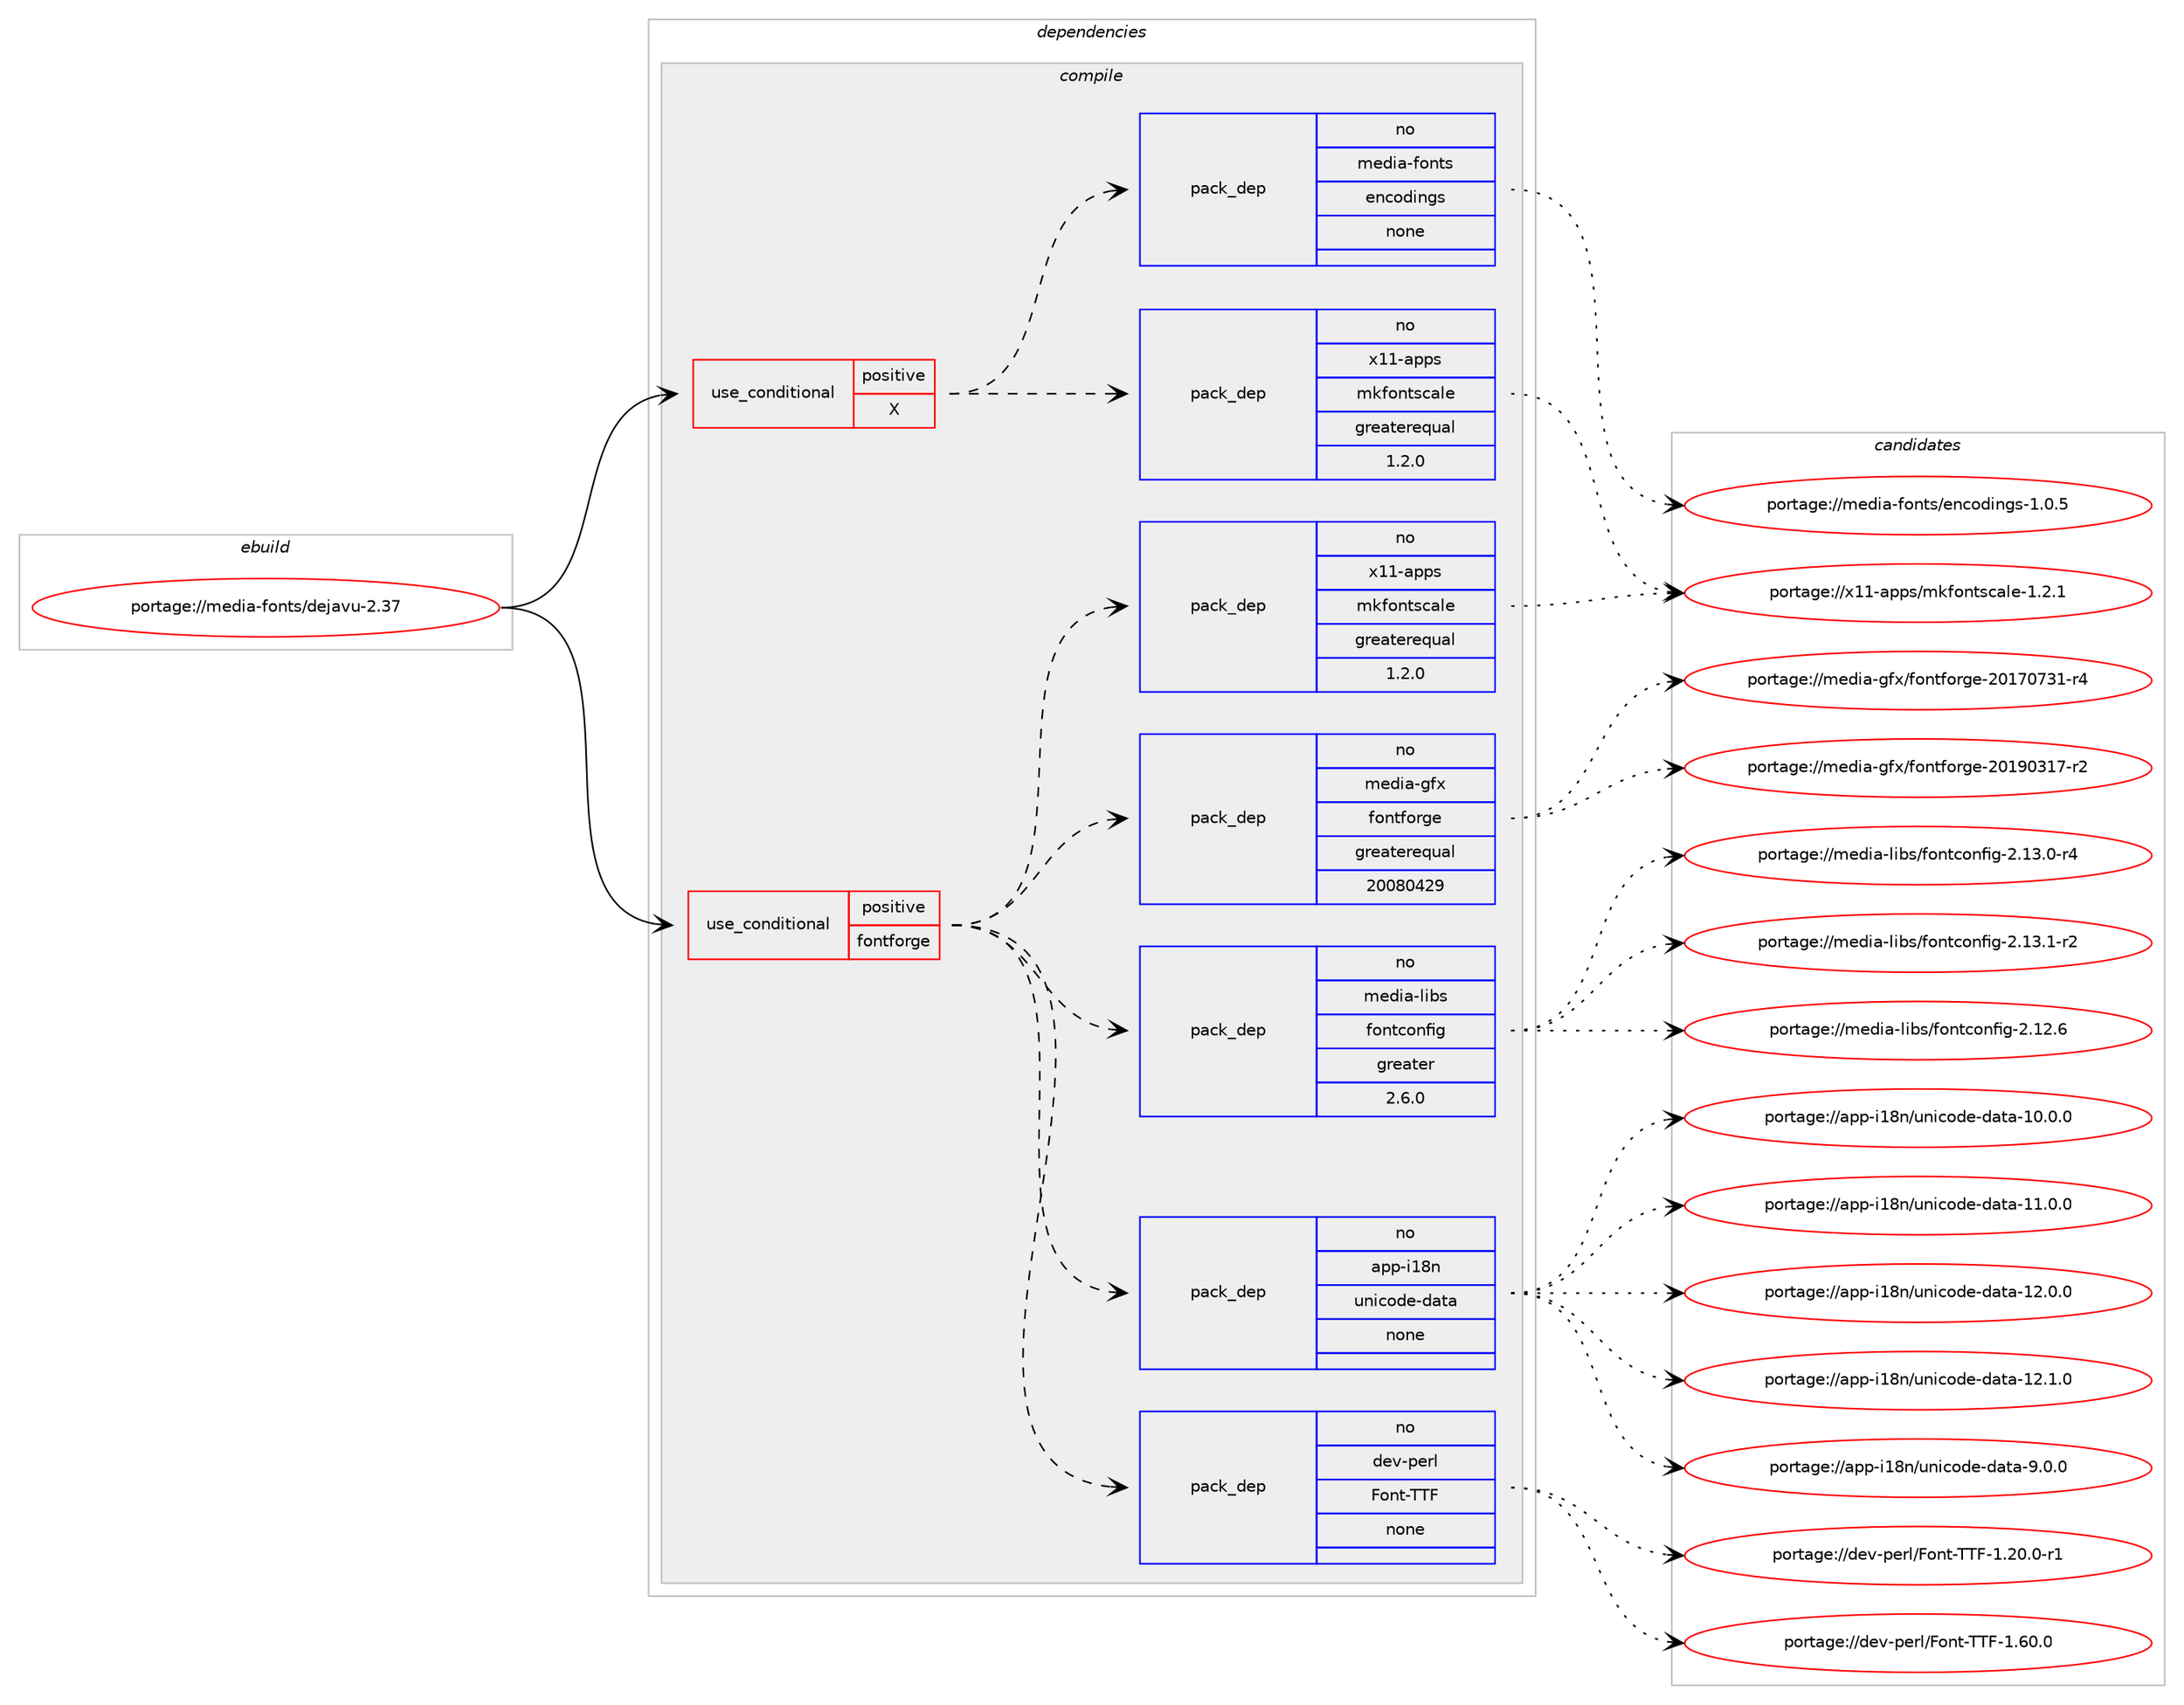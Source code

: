 digraph prolog {

# *************
# Graph options
# *************

newrank=true;
concentrate=true;
compound=true;
graph [rankdir=LR,fontname=Helvetica,fontsize=10,ranksep=1.5];#, ranksep=2.5, nodesep=0.2];
edge  [arrowhead=vee];
node  [fontname=Helvetica,fontsize=10];

# **********
# The ebuild
# **********

subgraph cluster_leftcol {
color=gray;
rank=same;
label=<<i>ebuild</i>>;
id [label="portage://media-fonts/dejavu-2.37", color=red, width=4, href="../media-fonts/dejavu-2.37.svg"];
}

# ****************
# The dependencies
# ****************

subgraph cluster_midcol {
color=gray;
label=<<i>dependencies</i>>;
subgraph cluster_compile {
fillcolor="#eeeeee";
style=filled;
label=<<i>compile</i>>;
subgraph cond77422 {
dependency309008 [label=<<TABLE BORDER="0" CELLBORDER="1" CELLSPACING="0" CELLPADDING="4"><TR><TD ROWSPAN="3" CELLPADDING="10">use_conditional</TD></TR><TR><TD>positive</TD></TR><TR><TD>X</TD></TR></TABLE>>, shape=none, color=red];
subgraph pack226616 {
dependency309009 [label=<<TABLE BORDER="0" CELLBORDER="1" CELLSPACING="0" CELLPADDING="4" WIDTH="220"><TR><TD ROWSPAN="6" CELLPADDING="30">pack_dep</TD></TR><TR><TD WIDTH="110">no</TD></TR><TR><TD>x11-apps</TD></TR><TR><TD>mkfontscale</TD></TR><TR><TD>greaterequal</TD></TR><TR><TD>1.2.0</TD></TR></TABLE>>, shape=none, color=blue];
}
dependency309008:e -> dependency309009:w [weight=20,style="dashed",arrowhead="vee"];
subgraph pack226617 {
dependency309010 [label=<<TABLE BORDER="0" CELLBORDER="1" CELLSPACING="0" CELLPADDING="4" WIDTH="220"><TR><TD ROWSPAN="6" CELLPADDING="30">pack_dep</TD></TR><TR><TD WIDTH="110">no</TD></TR><TR><TD>media-fonts</TD></TR><TR><TD>encodings</TD></TR><TR><TD>none</TD></TR><TR><TD></TD></TR></TABLE>>, shape=none, color=blue];
}
dependency309008:e -> dependency309010:w [weight=20,style="dashed",arrowhead="vee"];
}
id:e -> dependency309008:w [weight=20,style="solid",arrowhead="vee"];
subgraph cond77423 {
dependency309011 [label=<<TABLE BORDER="0" CELLBORDER="1" CELLSPACING="0" CELLPADDING="4"><TR><TD ROWSPAN="3" CELLPADDING="10">use_conditional</TD></TR><TR><TD>positive</TD></TR><TR><TD>fontforge</TD></TR></TABLE>>, shape=none, color=red];
subgraph pack226618 {
dependency309012 [label=<<TABLE BORDER="0" CELLBORDER="1" CELLSPACING="0" CELLPADDING="4" WIDTH="220"><TR><TD ROWSPAN="6" CELLPADDING="30">pack_dep</TD></TR><TR><TD WIDTH="110">no</TD></TR><TR><TD>x11-apps</TD></TR><TR><TD>mkfontscale</TD></TR><TR><TD>greaterequal</TD></TR><TR><TD>1.2.0</TD></TR></TABLE>>, shape=none, color=blue];
}
dependency309011:e -> dependency309012:w [weight=20,style="dashed",arrowhead="vee"];
subgraph pack226619 {
dependency309013 [label=<<TABLE BORDER="0" CELLBORDER="1" CELLSPACING="0" CELLPADDING="4" WIDTH="220"><TR><TD ROWSPAN="6" CELLPADDING="30">pack_dep</TD></TR><TR><TD WIDTH="110">no</TD></TR><TR><TD>media-gfx</TD></TR><TR><TD>fontforge</TD></TR><TR><TD>greaterequal</TD></TR><TR><TD>20080429</TD></TR></TABLE>>, shape=none, color=blue];
}
dependency309011:e -> dependency309013:w [weight=20,style="dashed",arrowhead="vee"];
subgraph pack226620 {
dependency309014 [label=<<TABLE BORDER="0" CELLBORDER="1" CELLSPACING="0" CELLPADDING="4" WIDTH="220"><TR><TD ROWSPAN="6" CELLPADDING="30">pack_dep</TD></TR><TR><TD WIDTH="110">no</TD></TR><TR><TD>dev-perl</TD></TR><TR><TD>Font-TTF</TD></TR><TR><TD>none</TD></TR><TR><TD></TD></TR></TABLE>>, shape=none, color=blue];
}
dependency309011:e -> dependency309014:w [weight=20,style="dashed",arrowhead="vee"];
subgraph pack226621 {
dependency309015 [label=<<TABLE BORDER="0" CELLBORDER="1" CELLSPACING="0" CELLPADDING="4" WIDTH="220"><TR><TD ROWSPAN="6" CELLPADDING="30">pack_dep</TD></TR><TR><TD WIDTH="110">no</TD></TR><TR><TD>app-i18n</TD></TR><TR><TD>unicode-data</TD></TR><TR><TD>none</TD></TR><TR><TD></TD></TR></TABLE>>, shape=none, color=blue];
}
dependency309011:e -> dependency309015:w [weight=20,style="dashed",arrowhead="vee"];
subgraph pack226622 {
dependency309016 [label=<<TABLE BORDER="0" CELLBORDER="1" CELLSPACING="0" CELLPADDING="4" WIDTH="220"><TR><TD ROWSPAN="6" CELLPADDING="30">pack_dep</TD></TR><TR><TD WIDTH="110">no</TD></TR><TR><TD>media-libs</TD></TR><TR><TD>fontconfig</TD></TR><TR><TD>greater</TD></TR><TR><TD>2.6.0</TD></TR></TABLE>>, shape=none, color=blue];
}
dependency309011:e -> dependency309016:w [weight=20,style="dashed",arrowhead="vee"];
}
id:e -> dependency309011:w [weight=20,style="solid",arrowhead="vee"];
}
subgraph cluster_compileandrun {
fillcolor="#eeeeee";
style=filled;
label=<<i>compile and run</i>>;
}
subgraph cluster_run {
fillcolor="#eeeeee";
style=filled;
label=<<i>run</i>>;
}
}

# **************
# The candidates
# **************

subgraph cluster_choices {
rank=same;
color=gray;
label=<<i>candidates</i>>;

subgraph choice226616 {
color=black;
nodesep=1;
choiceportage12049494597112112115471091071021111101161159997108101454946504649 [label="portage://x11-apps/mkfontscale-1.2.1", color=red, width=4,href="../x11-apps/mkfontscale-1.2.1.svg"];
dependency309009:e -> choiceportage12049494597112112115471091071021111101161159997108101454946504649:w [style=dotted,weight="100"];
}
subgraph choice226617 {
color=black;
nodesep=1;
choiceportage10910110010597451021111101161154710111099111100105110103115454946484653 [label="portage://media-fonts/encodings-1.0.5", color=red, width=4,href="../media-fonts/encodings-1.0.5.svg"];
dependency309010:e -> choiceportage10910110010597451021111101161154710111099111100105110103115454946484653:w [style=dotted,weight="100"];
}
subgraph choice226618 {
color=black;
nodesep=1;
choiceportage12049494597112112115471091071021111101161159997108101454946504649 [label="portage://x11-apps/mkfontscale-1.2.1", color=red, width=4,href="../x11-apps/mkfontscale-1.2.1.svg"];
dependency309012:e -> choiceportage12049494597112112115471091071021111101161159997108101454946504649:w [style=dotted,weight="100"];
}
subgraph choice226619 {
color=black;
nodesep=1;
choiceportage1091011001059745103102120471021111101161021111141031014550484955485551494511452 [label="portage://media-gfx/fontforge-20170731-r4", color=red, width=4,href="../media-gfx/fontforge-20170731-r4.svg"];
choiceportage1091011001059745103102120471021111101161021111141031014550484957485149554511450 [label="portage://media-gfx/fontforge-20190317-r2", color=red, width=4,href="../media-gfx/fontforge-20190317-r2.svg"];
dependency309013:e -> choiceportage1091011001059745103102120471021111101161021111141031014550484955485551494511452:w [style=dotted,weight="100"];
dependency309013:e -> choiceportage1091011001059745103102120471021111101161021111141031014550484957485149554511450:w [style=dotted,weight="100"];
}
subgraph choice226620 {
color=black;
nodesep=1;
choiceportage10010111845112101114108477011111011645848470454946504846484511449 [label="portage://dev-perl/Font-TTF-1.20.0-r1", color=red, width=4,href="../dev-perl/Font-TTF-1.20.0-r1.svg"];
choiceportage1001011184511210111410847701111101164584847045494654484648 [label="portage://dev-perl/Font-TTF-1.60.0", color=red, width=4,href="../dev-perl/Font-TTF-1.60.0.svg"];
dependency309014:e -> choiceportage10010111845112101114108477011111011645848470454946504846484511449:w [style=dotted,weight="100"];
dependency309014:e -> choiceportage1001011184511210111410847701111101164584847045494654484648:w [style=dotted,weight="100"];
}
subgraph choice226621 {
color=black;
nodesep=1;
choiceportage97112112451054956110471171101059911110010145100971169745494846484648 [label="portage://app-i18n/unicode-data-10.0.0", color=red, width=4,href="../app-i18n/unicode-data-10.0.0.svg"];
choiceportage97112112451054956110471171101059911110010145100971169745494946484648 [label="portage://app-i18n/unicode-data-11.0.0", color=red, width=4,href="../app-i18n/unicode-data-11.0.0.svg"];
choiceportage97112112451054956110471171101059911110010145100971169745495046484648 [label="portage://app-i18n/unicode-data-12.0.0", color=red, width=4,href="../app-i18n/unicode-data-12.0.0.svg"];
choiceportage97112112451054956110471171101059911110010145100971169745495046494648 [label="portage://app-i18n/unicode-data-12.1.0", color=red, width=4,href="../app-i18n/unicode-data-12.1.0.svg"];
choiceportage971121124510549561104711711010599111100101451009711697455746484648 [label="portage://app-i18n/unicode-data-9.0.0", color=red, width=4,href="../app-i18n/unicode-data-9.0.0.svg"];
dependency309015:e -> choiceportage97112112451054956110471171101059911110010145100971169745494846484648:w [style=dotted,weight="100"];
dependency309015:e -> choiceportage97112112451054956110471171101059911110010145100971169745494946484648:w [style=dotted,weight="100"];
dependency309015:e -> choiceportage97112112451054956110471171101059911110010145100971169745495046484648:w [style=dotted,weight="100"];
dependency309015:e -> choiceportage97112112451054956110471171101059911110010145100971169745495046494648:w [style=dotted,weight="100"];
dependency309015:e -> choiceportage971121124510549561104711711010599111100101451009711697455746484648:w [style=dotted,weight="100"];
}
subgraph choice226622 {
color=black;
nodesep=1;
choiceportage109101100105974510810598115471021111101169911111010210510345504649504654 [label="portage://media-libs/fontconfig-2.12.6", color=red, width=4,href="../media-libs/fontconfig-2.12.6.svg"];
choiceportage1091011001059745108105981154710211111011699111110102105103455046495146484511452 [label="portage://media-libs/fontconfig-2.13.0-r4", color=red, width=4,href="../media-libs/fontconfig-2.13.0-r4.svg"];
choiceportage1091011001059745108105981154710211111011699111110102105103455046495146494511450 [label="portage://media-libs/fontconfig-2.13.1-r2", color=red, width=4,href="../media-libs/fontconfig-2.13.1-r2.svg"];
dependency309016:e -> choiceportage109101100105974510810598115471021111101169911111010210510345504649504654:w [style=dotted,weight="100"];
dependency309016:e -> choiceportage1091011001059745108105981154710211111011699111110102105103455046495146484511452:w [style=dotted,weight="100"];
dependency309016:e -> choiceportage1091011001059745108105981154710211111011699111110102105103455046495146494511450:w [style=dotted,weight="100"];
}
}

}
